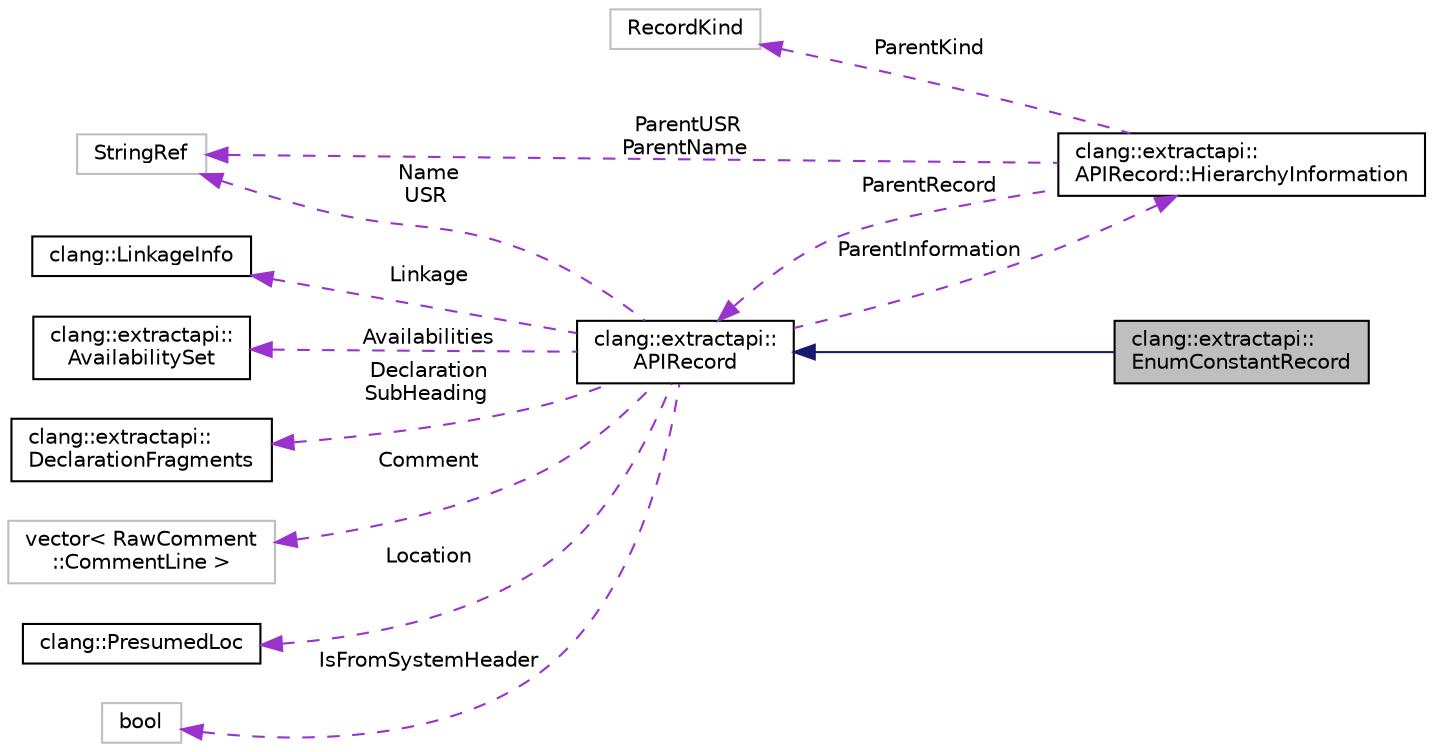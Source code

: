 digraph "clang::extractapi::EnumConstantRecord"
{
 // LATEX_PDF_SIZE
  bgcolor="transparent";
  edge [fontname="Helvetica",fontsize="10",labelfontname="Helvetica",labelfontsize="10"];
  node [fontname="Helvetica",fontsize="10",shape=record];
  rankdir="LR";
  Node1 [label="clang::extractapi::\lEnumConstantRecord",height=0.2,width=0.4,color="black", fillcolor="grey75", style="filled", fontcolor="black",tooltip="This holds information associated with enum constants."];
  Node2 -> Node1 [dir="back",color="midnightblue",fontsize="10",style="solid",fontname="Helvetica"];
  Node2 [label="clang::extractapi::\lAPIRecord",height=0.2,width=0.4,color="black",URL="$structclang_1_1extractapi_1_1APIRecord.html",tooltip="The base representation of an API record. Holds common symbol information."];
  Node3 -> Node2 [dir="back",color="darkorchid3",fontsize="10",style="dashed",label=" Linkage" ,fontname="Helvetica"];
  Node3 [label="clang::LinkageInfo",height=0.2,width=0.4,color="black",URL="$classclang_1_1LinkageInfo.html",tooltip=" "];
  Node4 -> Node2 [dir="back",color="darkorchid3",fontsize="10",style="dashed",label=" Availabilities" ,fontname="Helvetica"];
  Node4 [label="clang::extractapi::\lAvailabilitySet",height=0.2,width=0.4,color="black",URL="$classclang_1_1extractapi_1_1AvailabilitySet.html",tooltip=" "];
  Node5 -> Node2 [dir="back",color="darkorchid3",fontsize="10",style="dashed",label=" Declaration\nSubHeading" ,fontname="Helvetica"];
  Node5 [label="clang::extractapi::\lDeclarationFragments",height=0.2,width=0.4,color="black",URL="$classclang_1_1extractapi_1_1DeclarationFragments.html",tooltip="DeclarationFragments is a vector of tagged important parts of a symbol's declaration."];
  Node6 -> Node2 [dir="back",color="darkorchid3",fontsize="10",style="dashed",label=" Comment" ,fontname="Helvetica"];
  Node6 [label="vector\< RawComment\l::CommentLine \>",height=0.2,width=0.4,color="grey75",tooltip=" "];
  Node7 -> Node2 [dir="back",color="darkorchid3",fontsize="10",style="dashed",label=" ParentInformation" ,fontname="Helvetica"];
  Node7 [label="clang::extractapi::\lAPIRecord::HierarchyInformation",height=0.2,width=0.4,color="black",URL="$structclang_1_1extractapi_1_1APIRecord_1_1HierarchyInformation.html",tooltip="Stores information about the context of the declaration of this API."];
  Node2 -> Node7 [dir="back",color="darkorchid3",fontsize="10",style="dashed",label=" ParentRecord" ,fontname="Helvetica"];
  Node8 -> Node7 [dir="back",color="darkorchid3",fontsize="10",style="dashed",label=" ParentKind" ,fontname="Helvetica"];
  Node8 [label="RecordKind",height=0.2,width=0.4,color="grey75",tooltip=" "];
  Node9 -> Node7 [dir="back",color="darkorchid3",fontsize="10",style="dashed",label=" ParentUSR\nParentName" ,fontname="Helvetica"];
  Node9 [label="StringRef",height=0.2,width=0.4,color="grey75",tooltip=" "];
  Node10 -> Node2 [dir="back",color="darkorchid3",fontsize="10",style="dashed",label=" Location" ,fontname="Helvetica"];
  Node10 [label="clang::PresumedLoc",height=0.2,width=0.4,color="black",URL="$classclang_1_1PresumedLoc.html",tooltip="Represents an unpacked \"presumed\" location which can be presented to the user."];
  Node11 -> Node2 [dir="back",color="darkorchid3",fontsize="10",style="dashed",label=" IsFromSystemHeader" ,fontname="Helvetica"];
  Node11 [label="bool",height=0.2,width=0.4,color="grey75",tooltip=" "];
  Node9 -> Node2 [dir="back",color="darkorchid3",fontsize="10",style="dashed",label=" Name\nUSR" ,fontname="Helvetica"];
}
